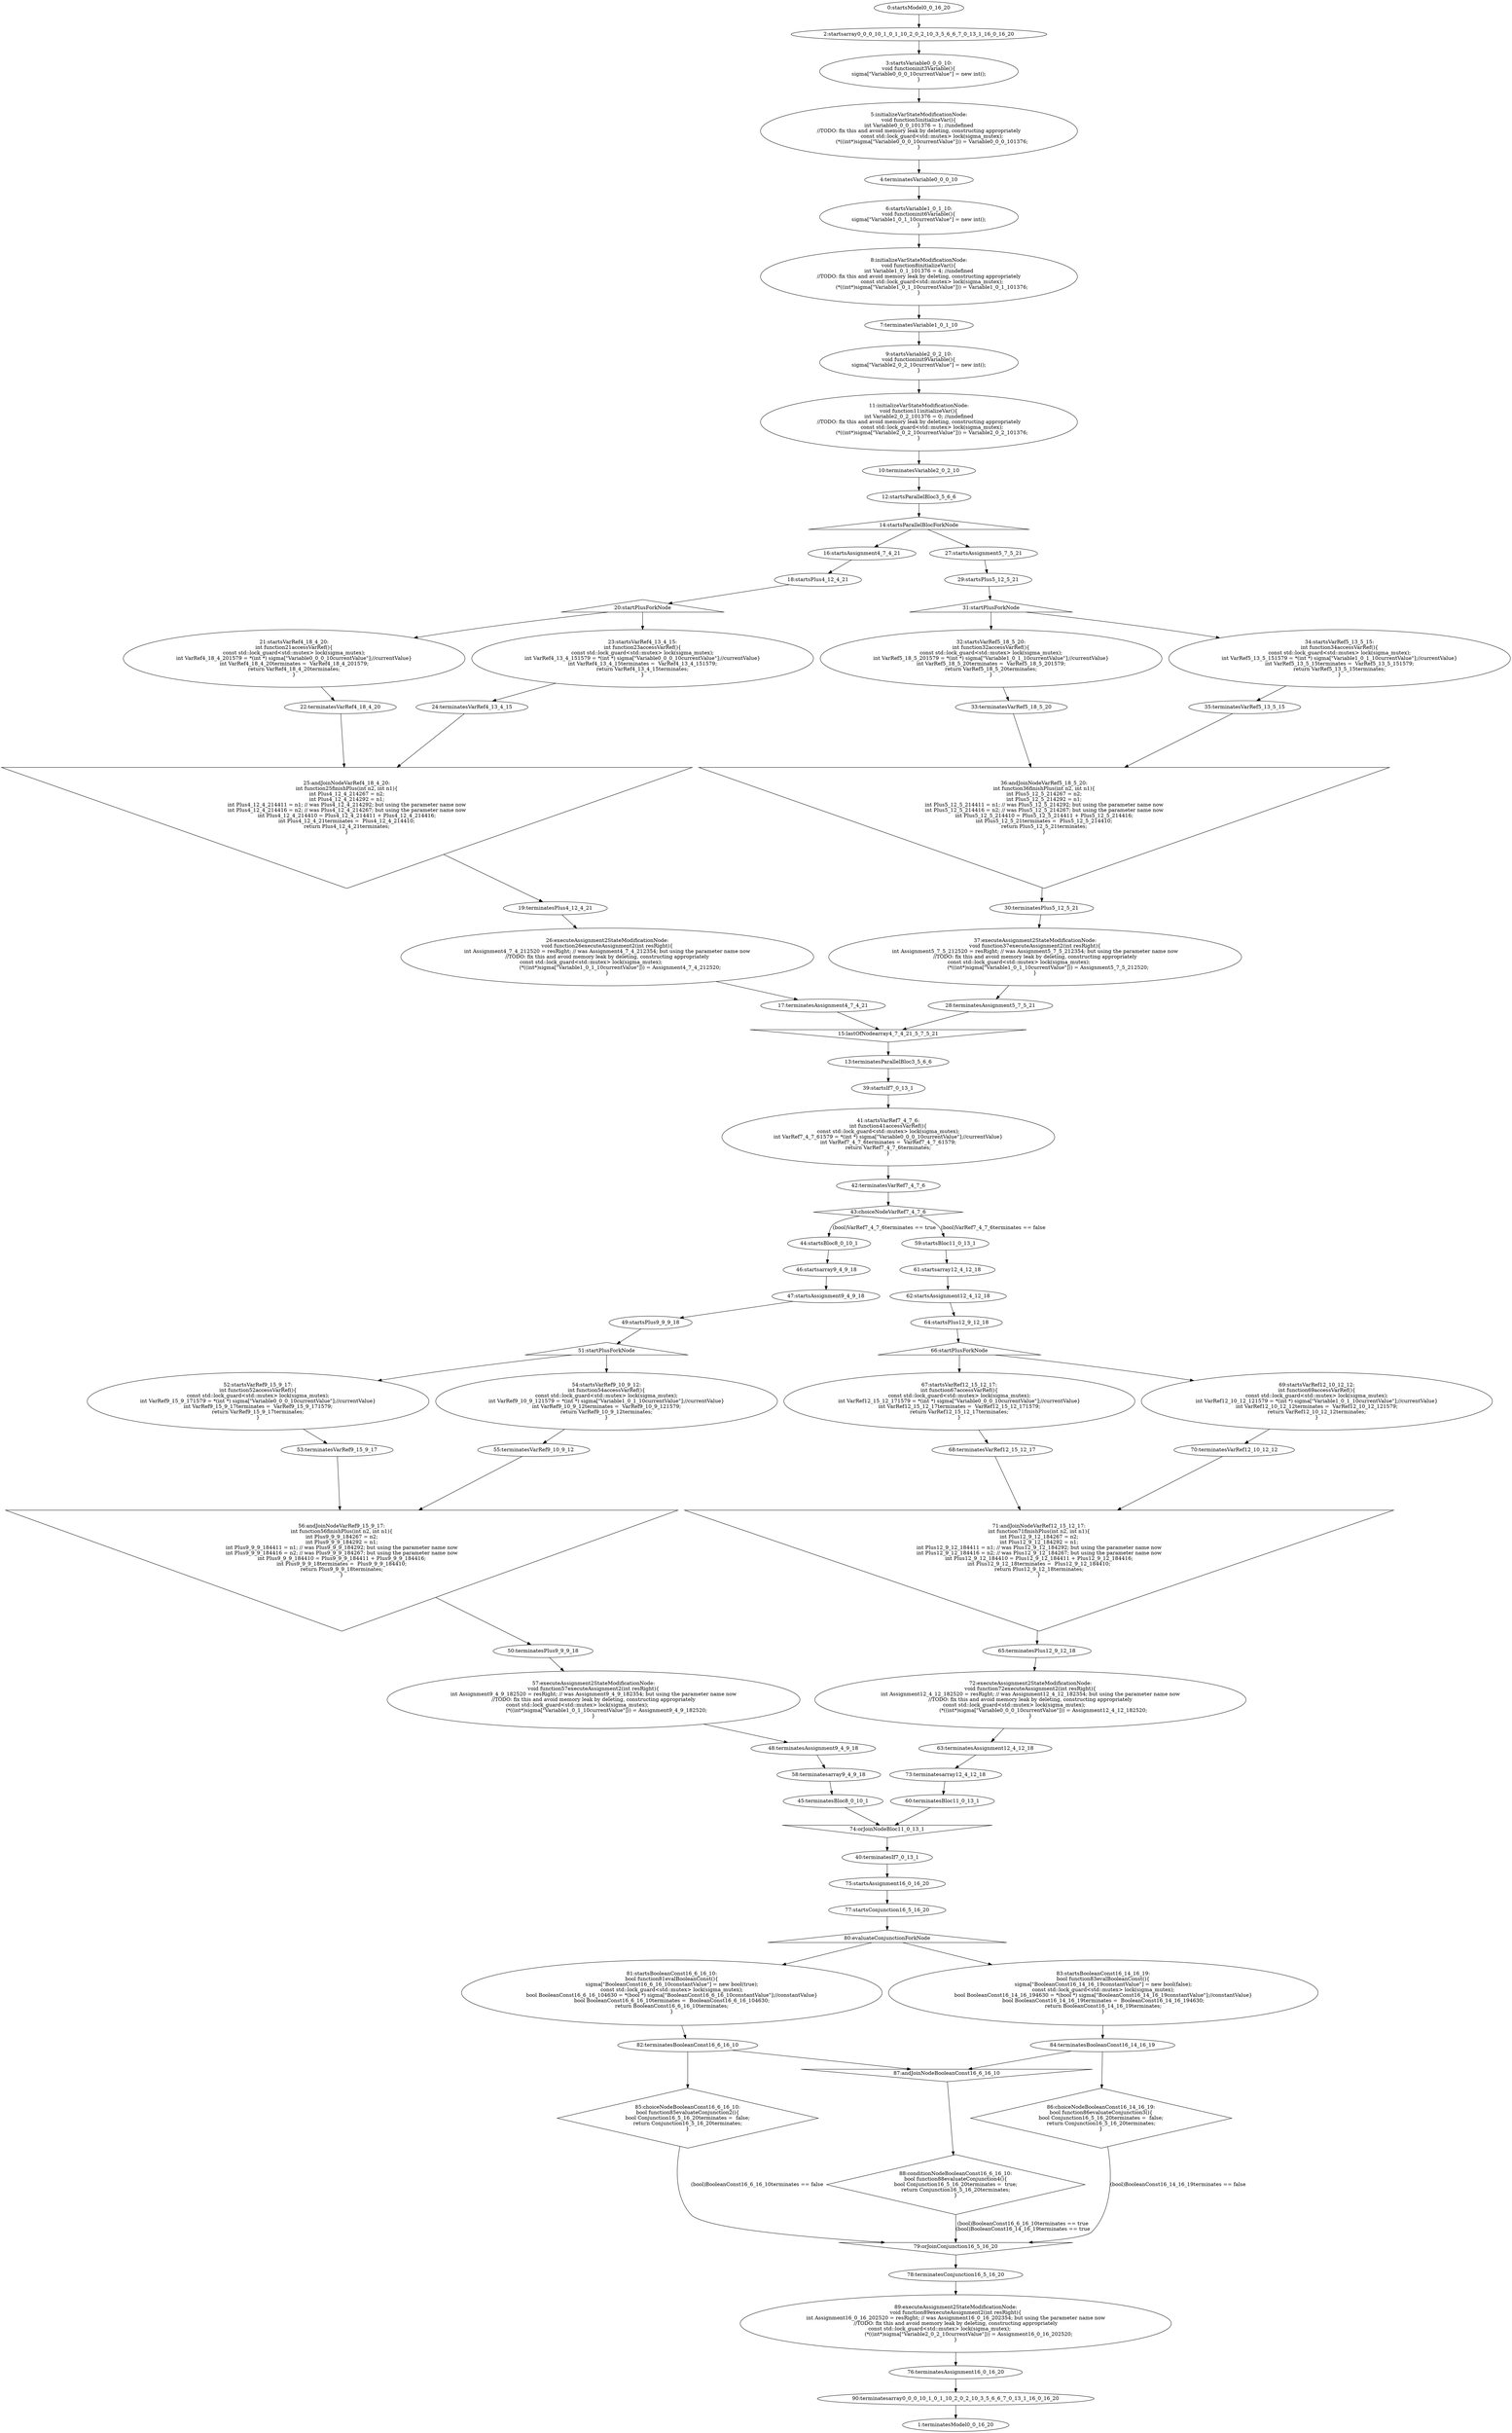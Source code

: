 digraph G {
  "0" [label="0:startsModel0_0_16_20" shape="ellipse" ];
  "1" [label="1:terminatesModel0_0_16_20" shape="ellipse" ];
  "2" [label="2:startsarray0_0_0_10_1_0_1_10_2_0_2_10_3_5_6_6_7_0_13_1_16_0_16_20" shape="ellipse" ];
  "3" [label="3:startsVariable0_0_0_10:
void functioninit3Variable(){
sigma[\"Variable0_0_0_10currentValue\"] = new int();
}" shape="ellipse" ];
  "4" [label="4:terminatesVariable0_0_0_10" shape="ellipse" ];
  "5" [label="5:initializeVarStateModificationNode:
void function5initializeVar(){
int Variable0_0_0_101376 = 1; //undefined
//TODO: fix this and avoid memory leak by deleting, constructing appropriately
                const std::lock_guard<std::mutex> lock(sigma_mutex);
                (*((int*)sigma[\"Variable0_0_0_10currentValue\"])) = Variable0_0_0_101376;
}" shape="ellipse" ];
  "6" [label="6:startsVariable1_0_1_10:
void functioninit6Variable(){
sigma[\"Variable1_0_1_10currentValue\"] = new int();
}" shape="ellipse" ];
  "7" [label="7:terminatesVariable1_0_1_10" shape="ellipse" ];
  "8" [label="8:initializeVarStateModificationNode:
void function8initializeVar(){
int Variable1_0_1_101376 = 4; //undefined
//TODO: fix this and avoid memory leak by deleting, constructing appropriately
                const std::lock_guard<std::mutex> lock(sigma_mutex);
                (*((int*)sigma[\"Variable1_0_1_10currentValue\"])) = Variable1_0_1_101376;
}" shape="ellipse" ];
  "9" [label="9:startsVariable2_0_2_10:
void functioninit9Variable(){
sigma[\"Variable2_0_2_10currentValue\"] = new int();
}" shape="ellipse" ];
  "10" [label="10:terminatesVariable2_0_2_10" shape="ellipse" ];
  "11" [label="11:initializeVarStateModificationNode:
void function11initializeVar(){
int Variable2_0_2_101376 = 0; //undefined
//TODO: fix this and avoid memory leak by deleting, constructing appropriately
                const std::lock_guard<std::mutex> lock(sigma_mutex);
                (*((int*)sigma[\"Variable2_0_2_10currentValue\"])) = Variable2_0_2_101376;
}" shape="ellipse" ];
  "12" [label="12:startsParallelBloc3_5_6_6" shape="ellipse" ];
  "13" [label="13:terminatesParallelBloc3_5_6_6" shape="ellipse" ];
  "14" [label="14:startsParallelBlocForkNode" shape="triangle" ];
  "16" [label="16:startsAssignment4_7_4_21" shape="ellipse" ];
  "17" [label="17:terminatesAssignment4_7_4_21" shape="ellipse" ];
  "18" [label="18:startsPlus4_12_4_21" shape="ellipse" ];
  "19" [label="19:terminatesPlus4_12_4_21" shape="ellipse" ];
  "20" [label="20:startPlusForkNode" shape="triangle" ];
  "21" [label="21:startsVarRef4_18_4_20:
int function21accessVarRef(){
const std::lock_guard<std::mutex> lock(sigma_mutex);
int VarRef4_18_4_201579 = *(int *) sigma[\"Variable0_0_0_10currentValue\"];//currentValue}
int VarRef4_18_4_20terminates =  VarRef4_18_4_201579;
return VarRef4_18_4_20terminates;
}" shape="ellipse" ];
  "22" [label="22:terminatesVarRef4_18_4_20" shape="ellipse" ];
  "23" [label="23:startsVarRef4_13_4_15:
int function23accessVarRef(){
const std::lock_guard<std::mutex> lock(sigma_mutex);
int VarRef4_13_4_151579 = *(int *) sigma[\"Variable0_0_0_10currentValue\"];//currentValue}
int VarRef4_13_4_15terminates =  VarRef4_13_4_151579;
return VarRef4_13_4_15terminates;
}" shape="ellipse" ];
  "24" [label="24:terminatesVarRef4_13_4_15" shape="ellipse" ];
  "25" [label="25:andJoinNodeVarRef4_18_4_20:
int function25finishPlus(int n2, int n1){
int Plus4_12_4_214267 = n2;
int Plus4_12_4_214292 = n1;
int Plus4_12_4_214411 = n1; // was Plus4_12_4_214292; but using the parameter name now
int Plus4_12_4_214416 = n2; // was Plus4_12_4_214267; but using the parameter name now
int Plus4_12_4_214410 = Plus4_12_4_214411 + Plus4_12_4_214416;
int Plus4_12_4_21terminates =  Plus4_12_4_214410;
return Plus4_12_4_21terminates;
}" shape="invtriangle" ];
  "26" [label="26:executeAssignment2StateModificationNode:
void function26executeAssignment2(int resRight){
int Assignment4_7_4_212520 = resRight; // was Assignment4_7_4_212354; but using the parameter name now
//TODO: fix this and avoid memory leak by deleting, constructing appropriately
                const std::lock_guard<std::mutex> lock(sigma_mutex);                                    
                (*((int*)sigma[\"Variable1_0_1_10currentValue\"])) = Assignment4_7_4_212520;
}" shape="ellipse" ];
  "27" [label="27:startsAssignment5_7_5_21" shape="ellipse" ];
  "28" [label="28:terminatesAssignment5_7_5_21" shape="ellipse" ];
  "29" [label="29:startsPlus5_12_5_21" shape="ellipse" ];
  "30" [label="30:terminatesPlus5_12_5_21" shape="ellipse" ];
  "31" [label="31:startPlusForkNode" shape="triangle" ];
  "32" [label="32:startsVarRef5_18_5_20:
int function32accessVarRef(){
const std::lock_guard<std::mutex> lock(sigma_mutex);
int VarRef5_18_5_201579 = *(int *) sigma[\"Variable1_0_1_10currentValue\"];//currentValue}
int VarRef5_18_5_20terminates =  VarRef5_18_5_201579;
return VarRef5_18_5_20terminates;
}" shape="ellipse" ];
  "33" [label="33:terminatesVarRef5_18_5_20" shape="ellipse" ];
  "34" [label="34:startsVarRef5_13_5_15:
int function34accessVarRef(){
const std::lock_guard<std::mutex> lock(sigma_mutex);
int VarRef5_13_5_151579 = *(int *) sigma[\"Variable1_0_1_10currentValue\"];//currentValue}
int VarRef5_13_5_15terminates =  VarRef5_13_5_151579;
return VarRef5_13_5_15terminates;
}" shape="ellipse" ];
  "35" [label="35:terminatesVarRef5_13_5_15" shape="ellipse" ];
  "36" [label="36:andJoinNodeVarRef5_18_5_20:
int function36finishPlus(int n2, int n1){
int Plus5_12_5_214267 = n2;
int Plus5_12_5_214292 = n1;
int Plus5_12_5_214411 = n1; // was Plus5_12_5_214292; but using the parameter name now
int Plus5_12_5_214416 = n2; // was Plus5_12_5_214267; but using the parameter name now
int Plus5_12_5_214410 = Plus5_12_5_214411 + Plus5_12_5_214416;
int Plus5_12_5_21terminates =  Plus5_12_5_214410;
return Plus5_12_5_21terminates;
}" shape="invtriangle" ];
  "37" [label="37:executeAssignment2StateModificationNode:
void function37executeAssignment2(int resRight){
int Assignment5_7_5_212520 = resRight; // was Assignment5_7_5_212354; but using the parameter name now
//TODO: fix this and avoid memory leak by deleting, constructing appropriately
                const std::lock_guard<std::mutex> lock(sigma_mutex);                                    
                (*((int*)sigma[\"Variable1_0_1_10currentValue\"])) = Assignment5_7_5_212520;
}" shape="ellipse" ];
  "15" [label="15:lastOfNodearray4_7_4_21_5_7_5_21" shape="invtriangle" ];
  "39" [label="39:startsIf7_0_13_1" shape="ellipse" ];
  "40" [label="40:terminatesIf7_0_13_1" shape="ellipse" ];
  "41" [label="41:startsVarRef7_4_7_6:
int function41accessVarRef(){
const std::lock_guard<std::mutex> lock(sigma_mutex);
int VarRef7_4_7_61579 = *(int *) sigma[\"Variable0_0_0_10currentValue\"];//currentValue}
int VarRef7_4_7_6terminates =  VarRef7_4_7_61579;
return VarRef7_4_7_6terminates;
}" shape="ellipse" ];
  "42" [label="42:terminatesVarRef7_4_7_6" shape="ellipse" ];
  "43" [label="43:choiceNodeVarRef7_4_7_6" shape="diamond" ];
  "44" [label="44:startsBloc8_0_10_1" shape="ellipse" ];
  "45" [label="45:terminatesBloc8_0_10_1" shape="ellipse" ];
  "46" [label="46:startsarray9_4_9_18" shape="ellipse" ];
  "47" [label="47:startsAssignment9_4_9_18" shape="ellipse" ];
  "48" [label="48:terminatesAssignment9_4_9_18" shape="ellipse" ];
  "49" [label="49:startsPlus9_9_9_18" shape="ellipse" ];
  "50" [label="50:terminatesPlus9_9_9_18" shape="ellipse" ];
  "51" [label="51:startPlusForkNode" shape="triangle" ];
  "52" [label="52:startsVarRef9_15_9_17:
int function52accessVarRef(){
const std::lock_guard<std::mutex> lock(sigma_mutex);
int VarRef9_15_9_171579 = *(int *) sigma[\"Variable0_0_0_10currentValue\"];//currentValue}
int VarRef9_15_9_17terminates =  VarRef9_15_9_171579;
return VarRef9_15_9_17terminates;
}" shape="ellipse" ];
  "53" [label="53:terminatesVarRef9_15_9_17" shape="ellipse" ];
  "54" [label="54:startsVarRef9_10_9_12:
int function54accessVarRef(){
const std::lock_guard<std::mutex> lock(sigma_mutex);
int VarRef9_10_9_121579 = *(int *) sigma[\"Variable1_0_1_10currentValue\"];//currentValue}
int VarRef9_10_9_12terminates =  VarRef9_10_9_121579;
return VarRef9_10_9_12terminates;
}" shape="ellipse" ];
  "55" [label="55:terminatesVarRef9_10_9_12" shape="ellipse" ];
  "56" [label="56:andJoinNodeVarRef9_15_9_17:
int function56finishPlus(int n2, int n1){
int Plus9_9_9_184267 = n2;
int Plus9_9_9_184292 = n1;
int Plus9_9_9_184411 = n1; // was Plus9_9_9_184292; but using the parameter name now
int Plus9_9_9_184416 = n2; // was Plus9_9_9_184267; but using the parameter name now
int Plus9_9_9_184410 = Plus9_9_9_184411 + Plus9_9_9_184416;
int Plus9_9_9_18terminates =  Plus9_9_9_184410;
return Plus9_9_9_18terminates;
}" shape="invtriangle" ];
  "57" [label="57:executeAssignment2StateModificationNode:
void function57executeAssignment2(int resRight){
int Assignment9_4_9_182520 = resRight; // was Assignment9_4_9_182354; but using the parameter name now
//TODO: fix this and avoid memory leak by deleting, constructing appropriately
                const std::lock_guard<std::mutex> lock(sigma_mutex);                                    
                (*((int*)sigma[\"Variable1_0_1_10currentValue\"])) = Assignment9_4_9_182520;
}" shape="ellipse" ];
  "58" [label="58:terminatesarray9_4_9_18" shape="ellipse" ];
  "59" [label="59:startsBloc11_0_13_1" shape="ellipse" ];
  "60" [label="60:terminatesBloc11_0_13_1" shape="ellipse" ];
  "61" [label="61:startsarray12_4_12_18" shape="ellipse" ];
  "62" [label="62:startsAssignment12_4_12_18" shape="ellipse" ];
  "63" [label="63:terminatesAssignment12_4_12_18" shape="ellipse" ];
  "64" [label="64:startsPlus12_9_12_18" shape="ellipse" ];
  "65" [label="65:terminatesPlus12_9_12_18" shape="ellipse" ];
  "66" [label="66:startPlusForkNode" shape="triangle" ];
  "67" [label="67:startsVarRef12_15_12_17:
int function67accessVarRef(){
const std::lock_guard<std::mutex> lock(sigma_mutex);
int VarRef12_15_12_171579 = *(int *) sigma[\"Variable0_0_0_10currentValue\"];//currentValue}
int VarRef12_15_12_17terminates =  VarRef12_15_12_171579;
return VarRef12_15_12_17terminates;
}" shape="ellipse" ];
  "68" [label="68:terminatesVarRef12_15_12_17" shape="ellipse" ];
  "69" [label="69:startsVarRef12_10_12_12:
int function69accessVarRef(){
const std::lock_guard<std::mutex> lock(sigma_mutex);
int VarRef12_10_12_121579 = *(int *) sigma[\"Variable1_0_1_10currentValue\"];//currentValue}
int VarRef12_10_12_12terminates =  VarRef12_10_12_121579;
return VarRef12_10_12_12terminates;
}" shape="ellipse" ];
  "70" [label="70:terminatesVarRef12_10_12_12" shape="ellipse" ];
  "71" [label="71:andJoinNodeVarRef12_15_12_17:
int function71finishPlus(int n2, int n1){
int Plus12_9_12_184267 = n2;
int Plus12_9_12_184292 = n1;
int Plus12_9_12_184411 = n1; // was Plus12_9_12_184292; but using the parameter name now
int Plus12_9_12_184416 = n2; // was Plus12_9_12_184267; but using the parameter name now
int Plus12_9_12_184410 = Plus12_9_12_184411 + Plus12_9_12_184416;
int Plus12_9_12_18terminates =  Plus12_9_12_184410;
return Plus12_9_12_18terminates;
}" shape="invtriangle" ];
  "72" [label="72:executeAssignment2StateModificationNode:
void function72executeAssignment2(int resRight){
int Assignment12_4_12_182520 = resRight; // was Assignment12_4_12_182354; but using the parameter name now
//TODO: fix this and avoid memory leak by deleting, constructing appropriately
                const std::lock_guard<std::mutex> lock(sigma_mutex);                                    
                (*((int*)sigma[\"Variable0_0_0_10currentValue\"])) = Assignment12_4_12_182520;
}" shape="ellipse" ];
  "73" [label="73:terminatesarray12_4_12_18" shape="ellipse" ];
  "74" [label="74:orJoinNodeBloc11_0_13_1" shape="invtriangle" ];
  "75" [label="75:startsAssignment16_0_16_20" shape="ellipse" ];
  "76" [label="76:terminatesAssignment16_0_16_20" shape="ellipse" ];
  "77" [label="77:startsConjunction16_5_16_20" shape="ellipse" ];
  "78" [label="78:terminatesConjunction16_5_16_20" shape="ellipse" ];
  "79" [label="79:orJoinConjunction16_5_16_20" shape="invtriangle" ];
  "80" [label="80:evaluateConjunctionForkNode" shape="triangle" ];
  "81" [label="81:startsBooleanConst16_6_16_10:
bool function81evalBooleanConst(){
sigma[\"BooleanConst16_6_16_10constantValue\"] = new bool(true);
const std::lock_guard<std::mutex> lock(sigma_mutex);
bool BooleanConst16_6_16_104630 = *(bool *) sigma[\"BooleanConst16_6_16_10constantValue\"];//constantValue}
bool BooleanConst16_6_16_10terminates =  BooleanConst16_6_16_104630;
return BooleanConst16_6_16_10terminates;
}" shape="ellipse" ];
  "82" [label="82:terminatesBooleanConst16_6_16_10" shape="ellipse" ];
  "83" [label="83:startsBooleanConst16_14_16_19:
bool function83evalBooleanConst(){
sigma[\"BooleanConst16_14_16_19constantValue\"] = new bool(false);
const std::lock_guard<std::mutex> lock(sigma_mutex);
bool BooleanConst16_14_16_194630 = *(bool *) sigma[\"BooleanConst16_14_16_19constantValue\"];//constantValue}
bool BooleanConst16_14_16_19terminates =  BooleanConst16_14_16_194630;
return BooleanConst16_14_16_19terminates;
}" shape="ellipse" ];
  "84" [label="84:terminatesBooleanConst16_14_16_19" shape="ellipse" ];
  "85" [label="85:choiceNodeBooleanConst16_6_16_10:
bool function85evaluateConjunction2(){
bool Conjunction16_5_16_20terminates =  false;
return Conjunction16_5_16_20terminates;
}" shape="diamond" ];
  "86" [label="86:choiceNodeBooleanConst16_14_16_19:
bool function86evaluateConjunction3(){
bool Conjunction16_5_16_20terminates =  false;
return Conjunction16_5_16_20terminates;
}" shape="diamond" ];
  "87" [label="87:andJoinNodeBooleanConst16_6_16_10" shape="invtriangle" ];
  "88" [label="88:conditionNodeBooleanConst16_6_16_10:
bool function88evaluateConjunction4(){
bool Conjunction16_5_16_20terminates =  true;
return Conjunction16_5_16_20terminates;
}" shape="diamond" ];
  "89" [label="89:executeAssignment2StateModificationNode:
void function89executeAssignment2(int resRight){
int Assignment16_0_16_202520 = resRight; // was Assignment16_0_16_202354; but using the parameter name now
//TODO: fix this and avoid memory leak by deleting, constructing appropriately
                const std::lock_guard<std::mutex> lock(sigma_mutex);                                    
                (*((int*)sigma[\"Variable2_0_2_10currentValue\"])) = Assignment16_0_16_202520;
}" shape="ellipse" ];
  "90" [label="90:terminatesarray0_0_0_10_1_0_1_10_2_0_2_10_3_5_6_6_7_0_13_1_16_0_16_20" shape="ellipse" ];
  "0" -> "2" [label=""];
  "3" -> "5" [label=""];
  "5" -> "4" [label=""];
  "2" -> "3" [label=""];
  "6" -> "8" [label=""];
  "8" -> "7" [label=""];
  "4" -> "6" [label=""];
  "9" -> "11" [label=""];
  "11" -> "10" [label=""];
  "7" -> "9" [label=""];
  "12" -> "14" [label=""];
  "18" -> "20" [label=""];
  "21" -> "22" [label=""];
  "20" -> "21" [label=""];
  "23" -> "24" [label=""];
  "20" -> "23" [label=""];
  "22" -> "25" [label=""];
  "24" -> "25" [label=""];
  "25" -> "19" [label=""];
  "16" -> "18" [label=""];
  "19" -> "26" [label=""];
  "26" -> "17" [label=""];
  "14" -> "16" [label=""];
  "17" -> "15" [label=""];
  "29" -> "31" [label=""];
  "32" -> "33" [label=""];
  "31" -> "32" [label=""];
  "34" -> "35" [label=""];
  "31" -> "34" [label=""];
  "33" -> "36" [label=""];
  "35" -> "36" [label=""];
  "36" -> "30" [label=""];
  "27" -> "29" [label=""];
  "30" -> "37" [label=""];
  "37" -> "28" [label=""];
  "14" -> "27" [label=""];
  "28" -> "15" [label=""];
  "15" -> "13" [label=""];
  "10" -> "12" [label=""];
  "41" -> "42" [label=""];
  "39" -> "41" [label=""];
  "42" -> "43" [label=""];
  "44" -> "46" [label=""];
  "49" -> "51" [label=""];
  "52" -> "53" [label=""];
  "51" -> "52" [label=""];
  "54" -> "55" [label=""];
  "51" -> "54" [label=""];
  "53" -> "56" [label=""];
  "55" -> "56" [label=""];
  "56" -> "50" [label=""];
  "47" -> "49" [label=""];
  "50" -> "57" [label=""];
  "57" -> "48" [label=""];
  "46" -> "47" [label=""];
  "48" -> "58" [label=""];
  "58" -> "45" [label=""];
  "43" -> "44" [label="(bool)VarRef7_4_7_6terminates == true"];
  "59" -> "61" [label=""];
  "64" -> "66" [label=""];
  "67" -> "68" [label=""];
  "66" -> "67" [label=""];
  "69" -> "70" [label=""];
  "66" -> "69" [label=""];
  "68" -> "71" [label=""];
  "70" -> "71" [label=""];
  "71" -> "65" [label=""];
  "62" -> "64" [label=""];
  "65" -> "72" [label=""];
  "72" -> "63" [label=""];
  "61" -> "62" [label=""];
  "63" -> "73" [label=""];
  "73" -> "60" [label=""];
  "43" -> "59" [label="(bool)VarRef7_4_7_6terminates == false"];
  "60" -> "74" [label=""];
  "45" -> "74" [label=""];
  "74" -> "40" [label=""];
  "13" -> "39" [label=""];
  "79" -> "78" [label=""];
  "77" -> "80" [label=""];
  "81" -> "82" [label=""];
  "80" -> "81" [label=""];
  "83" -> "84" [label=""];
  "80" -> "83" [label=""];
  "82" -> "85" [label=""];
  "85" -> "79" [label="(bool)BooleanConst16_6_16_10terminates == false"];
  "84" -> "86" [label=""];
  "86" -> "79" [label="(bool)BooleanConst16_14_16_19terminates == false"];
  "82" -> "87" [label=""];
  "84" -> "87" [label=""];
  "87" -> "88" [label=""];
  "88" -> "79" [label="(bool)BooleanConst16_6_16_10terminates == true
(bool)BooleanConst16_14_16_19terminates == true"];
  "75" -> "77" [label=""];
  "78" -> "89" [label=""];
  "89" -> "76" [label=""];
  "40" -> "75" [label=""];
  "76" -> "90" [label=""];
  "90" -> "1" [label=""];
}